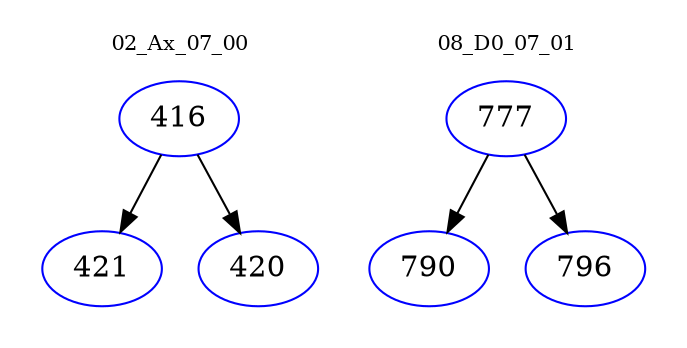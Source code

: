 digraph{
subgraph cluster_0 {
color = white
label = "02_Ax_07_00";
fontsize=10;
T0_416 [label="416", color="blue"]
T0_416 -> T0_421 [color="black"]
T0_421 [label="421", color="blue"]
T0_416 -> T0_420 [color="black"]
T0_420 [label="420", color="blue"]
}
subgraph cluster_1 {
color = white
label = "08_D0_07_01";
fontsize=10;
T1_777 [label="777", color="blue"]
T1_777 -> T1_790 [color="black"]
T1_790 [label="790", color="blue"]
T1_777 -> T1_796 [color="black"]
T1_796 [label="796", color="blue"]
}
}
